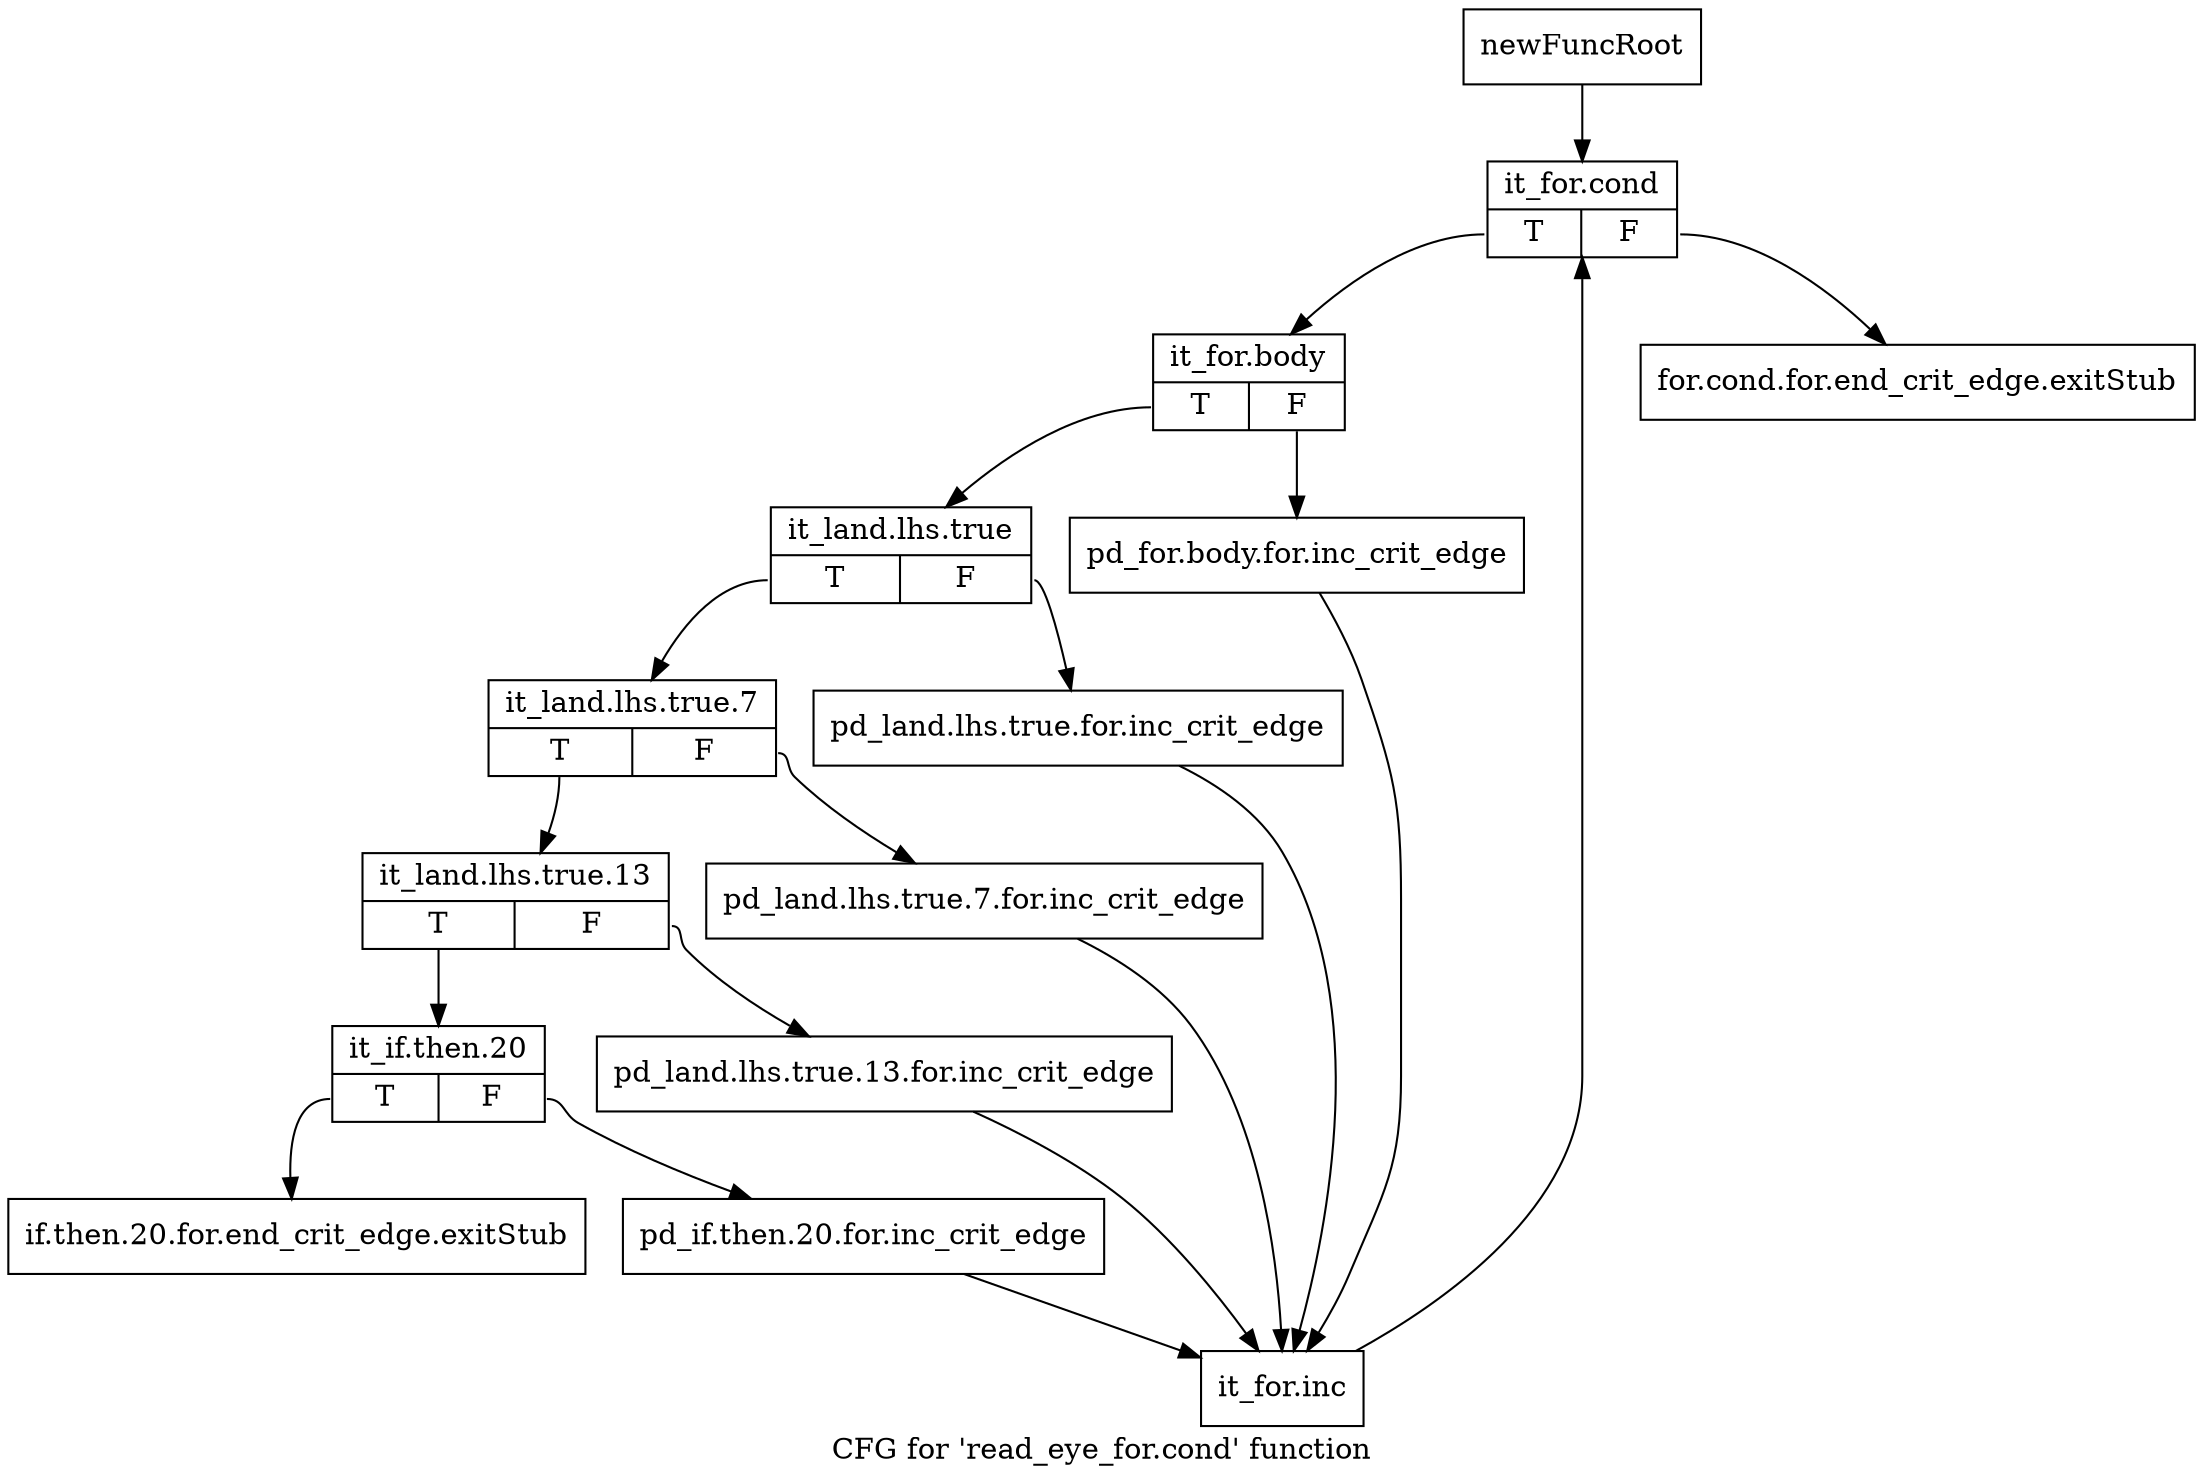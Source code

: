 digraph "CFG for 'read_eye_for.cond' function" {
	label="CFG for 'read_eye_for.cond' function";

	Node0x411f870 [shape=record,label="{newFuncRoot}"];
	Node0x411f870 -> Node0x411f960;
	Node0x411f8c0 [shape=record,label="{for.cond.for.end_crit_edge.exitStub}"];
	Node0x411f910 [shape=record,label="{if.then.20.for.end_crit_edge.exitStub}"];
	Node0x411f960 [shape=record,label="{it_for.cond|{<s0>T|<s1>F}}"];
	Node0x411f960:s0 -> Node0x411f9b0;
	Node0x411f960:s1 -> Node0x411f8c0;
	Node0x411f9b0 [shape=record,label="{it_for.body|{<s0>T|<s1>F}}"];
	Node0x411f9b0:s0 -> Node0x411fa50;
	Node0x411f9b0:s1 -> Node0x411fa00;
	Node0x411fa00 [shape=record,label="{pd_for.body.for.inc_crit_edge}"];
	Node0x411fa00 -> Node0x411fcd0;
	Node0x411fa50 [shape=record,label="{it_land.lhs.true|{<s0>T|<s1>F}}"];
	Node0x411fa50:s0 -> Node0x411faf0;
	Node0x411fa50:s1 -> Node0x411faa0;
	Node0x411faa0 [shape=record,label="{pd_land.lhs.true.for.inc_crit_edge}"];
	Node0x411faa0 -> Node0x411fcd0;
	Node0x411faf0 [shape=record,label="{it_land.lhs.true.7|{<s0>T|<s1>F}}"];
	Node0x411faf0:s0 -> Node0x411fb90;
	Node0x411faf0:s1 -> Node0x411fb40;
	Node0x411fb40 [shape=record,label="{pd_land.lhs.true.7.for.inc_crit_edge}"];
	Node0x411fb40 -> Node0x411fcd0;
	Node0x411fb90 [shape=record,label="{it_land.lhs.true.13|{<s0>T|<s1>F}}"];
	Node0x411fb90:s0 -> Node0x411fc30;
	Node0x411fb90:s1 -> Node0x411fbe0;
	Node0x411fbe0 [shape=record,label="{pd_land.lhs.true.13.for.inc_crit_edge}"];
	Node0x411fbe0 -> Node0x411fcd0;
	Node0x411fc30 [shape=record,label="{it_if.then.20|{<s0>T|<s1>F}}"];
	Node0x411fc30:s0 -> Node0x411f910;
	Node0x411fc30:s1 -> Node0x411fc80;
	Node0x411fc80 [shape=record,label="{pd_if.then.20.for.inc_crit_edge}"];
	Node0x411fc80 -> Node0x411fcd0;
	Node0x411fcd0 [shape=record,label="{it_for.inc}"];
	Node0x411fcd0 -> Node0x411f960;
}
